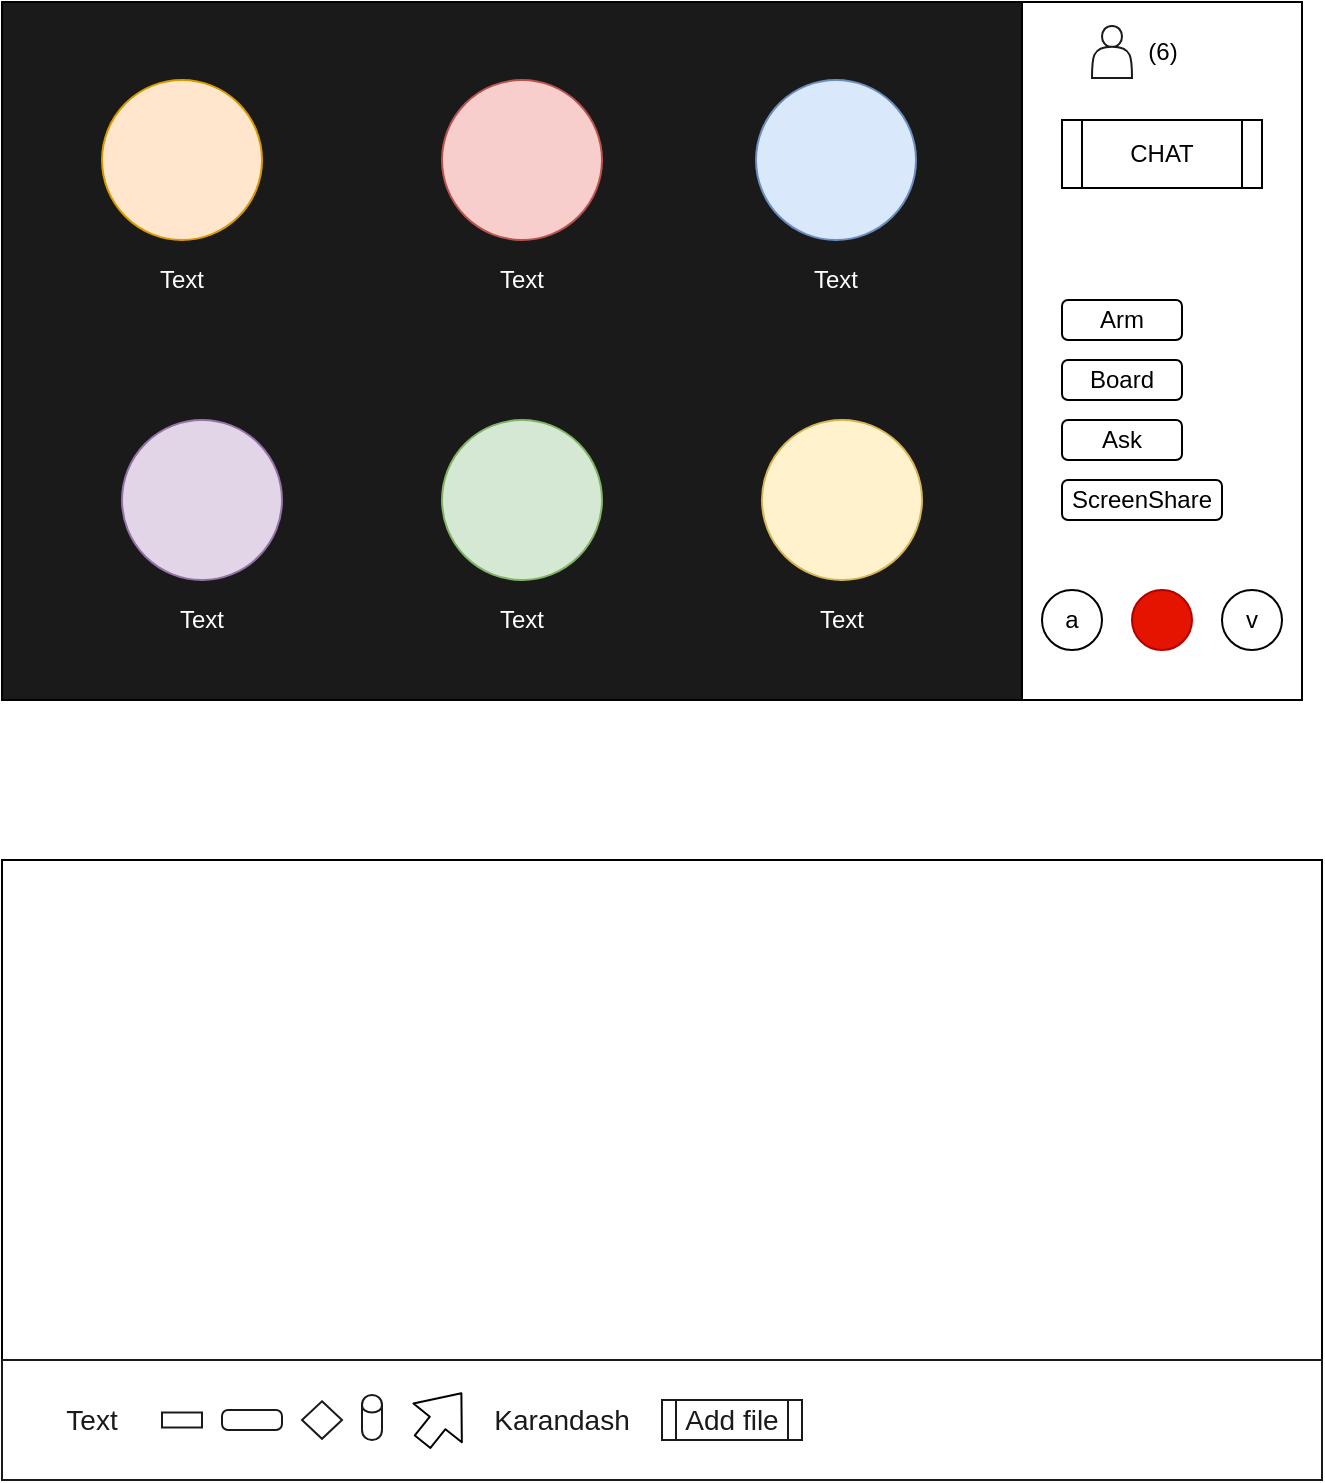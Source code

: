 <mxfile version="13.1.3">
    <diagram id="6hGFLwfOUW9BJ-s0fimq" name="Page-1">
        <mxGraphModel dx="2132" dy="1558" grid="1" gridSize="10" guides="1" tooltips="1" connect="1" arrows="1" fold="1" page="1" pageScale="1" pageWidth="827" pageHeight="1169" math="0" shadow="0">
            <root>
                <mxCell id="0"/>
                <mxCell id="1" parent="0"/>
                <mxCell id="4" value="Help" style="text;html=1;align=center;verticalAlign=middle;whiteSpace=wrap;rounded=0;fontColor=#FFFFFF;" vertex="1" parent="1">
                    <mxGeometry x="-380" y="-1154" width="60" height="30" as="geometry"/>
                </mxCell>
                <mxCell id="8" value="" style="rounded=0;whiteSpace=wrap;html=1;fillColor=#1A1A1A;" vertex="1" parent="1">
                    <mxGeometry x="-830" y="-1169" width="650" height="349" as="geometry"/>
                </mxCell>
                <mxCell id="23" style="edgeStyle=orthogonalEdgeStyle;rounded=0;orthogonalLoop=1;jettySize=auto;html=1;exitX=0.5;exitY=1;exitDx=0;exitDy=0;fontColor=#FFFFFF;" edge="1" parent="1" source="8" target="8">
                    <mxGeometry relative="1" as="geometry"/>
                </mxCell>
                <mxCell id="24" value="" style="rounded=0;whiteSpace=wrap;html=1;strokeColor=#1A1A1A;fillColor=#1A1A1A;fontColor=#FFFFFF;" vertex="1" parent="1">
                    <mxGeometry x="-600" y="-930" width="120" height="60" as="geometry"/>
                </mxCell>
                <mxCell id="26" value="" style="rounded=0;whiteSpace=wrap;html=1;" vertex="1" parent="1">
                    <mxGeometry x="-320" y="-1169" width="140" height="349" as="geometry"/>
                </mxCell>
                <mxCell id="27" value="" style="ellipse;whiteSpace=wrap;html=1;aspect=fixed;fillColor=#ffe6cc;strokeColor=#d79b00;" vertex="1" parent="1">
                    <mxGeometry x="-780" y="-1130" width="80" height="80" as="geometry"/>
                </mxCell>
                <mxCell id="28" value="Text" style="text;html=1;strokeColor=none;fillColor=none;align=center;verticalAlign=middle;whiteSpace=wrap;rounded=0;fontColor=#FFFFFF;" vertex="1" parent="1">
                    <mxGeometry x="-760" y="-1040" width="40" height="20" as="geometry"/>
                </mxCell>
                <mxCell id="29" value="" style="ellipse;whiteSpace=wrap;html=1;aspect=fixed;strokeColor=#b85450;fillColor=#f8cecc;" vertex="1" parent="1">
                    <mxGeometry x="-610" y="-1130" width="80" height="80" as="geometry"/>
                </mxCell>
                <mxCell id="30" value="Text" style="text;html=1;strokeColor=none;fillColor=none;align=center;verticalAlign=middle;whiteSpace=wrap;rounded=0;fontColor=#FFFFFF;" vertex="1" parent="1">
                    <mxGeometry x="-590" y="-1040" width="40" height="20" as="geometry"/>
                </mxCell>
                <mxCell id="31" value="" style="ellipse;whiteSpace=wrap;html=1;aspect=fixed;strokeColor=#6c8ebf;fillColor=#dae8fc;" vertex="1" parent="1">
                    <mxGeometry x="-453" y="-1130" width="80" height="80" as="geometry"/>
                </mxCell>
                <mxCell id="32" value="Text" style="text;html=1;strokeColor=none;fillColor=none;align=center;verticalAlign=middle;whiteSpace=wrap;rounded=0;fontColor=#FFFFFF;" vertex="1" parent="1">
                    <mxGeometry x="-433" y="-1040" width="40" height="20" as="geometry"/>
                </mxCell>
                <mxCell id="33" value="" style="ellipse;whiteSpace=wrap;html=1;aspect=fixed;strokeColor=#9673a6;fillColor=#e1d5e7;" vertex="1" parent="1">
                    <mxGeometry x="-770" y="-960" width="80" height="80" as="geometry"/>
                </mxCell>
                <mxCell id="34" value="Text" style="text;html=1;strokeColor=none;fillColor=none;align=center;verticalAlign=middle;whiteSpace=wrap;rounded=0;fontColor=#FFFFFF;" vertex="1" parent="1">
                    <mxGeometry x="-750" y="-870" width="40" height="20" as="geometry"/>
                </mxCell>
                <mxCell id="35" value="" style="ellipse;whiteSpace=wrap;html=1;aspect=fixed;strokeColor=#82b366;fillColor=#d5e8d4;" vertex="1" parent="1">
                    <mxGeometry x="-610" y="-960" width="80" height="80" as="geometry"/>
                </mxCell>
                <mxCell id="36" value="Text" style="text;html=1;strokeColor=none;fillColor=none;align=center;verticalAlign=middle;whiteSpace=wrap;rounded=0;fontColor=#FFFFFF;" vertex="1" parent="1">
                    <mxGeometry x="-590" y="-870" width="40" height="20" as="geometry"/>
                </mxCell>
                <mxCell id="37" value="" style="ellipse;whiteSpace=wrap;html=1;aspect=fixed;strokeColor=#d6b656;fillColor=#fff2cc;" vertex="1" parent="1">
                    <mxGeometry x="-450" y="-960" width="80" height="80" as="geometry"/>
                </mxCell>
                <mxCell id="38" value="Text" style="text;html=1;strokeColor=none;fillColor=none;align=center;verticalAlign=middle;whiteSpace=wrap;rounded=0;fontColor=#FFFFFF;" vertex="1" parent="1">
                    <mxGeometry x="-430" y="-870" width="40" height="20" as="geometry"/>
                </mxCell>
                <mxCell id="39" value="" style="ellipse;whiteSpace=wrap;html=1;aspect=fixed;strokeColor=#B20000;fillColor=#e51400;fontColor=#ffffff;" vertex="1" parent="1">
                    <mxGeometry x="-265" y="-875" width="30" height="30" as="geometry"/>
                </mxCell>
                <mxCell id="40" value="a" style="ellipse;whiteSpace=wrap;html=1;aspect=fixed;" vertex="1" parent="1">
                    <mxGeometry x="-310" y="-875" width="30" height="30" as="geometry"/>
                </mxCell>
                <mxCell id="41" value="v" style="ellipse;whiteSpace=wrap;html=1;aspect=fixed;" vertex="1" parent="1">
                    <mxGeometry x="-220" y="-875" width="30" height="30" as="geometry"/>
                </mxCell>
                <mxCell id="42" value="Ask" style="rounded=1;whiteSpace=wrap;html=1;" vertex="1" parent="1">
                    <mxGeometry x="-300" y="-960" width="60" height="20" as="geometry"/>
                </mxCell>
                <mxCell id="43" value="Board" style="rounded=1;whiteSpace=wrap;html=1;" vertex="1" parent="1">
                    <mxGeometry x="-300" y="-990" width="60" height="20" as="geometry"/>
                </mxCell>
                <mxCell id="44" value="Arm" style="rounded=1;whiteSpace=wrap;html=1;" vertex="1" parent="1">
                    <mxGeometry x="-300" y="-1020" width="60" height="20" as="geometry"/>
                </mxCell>
                <mxCell id="46" value="CHAT" style="shape=process;whiteSpace=wrap;html=1;backgroundOutline=1;" vertex="1" parent="1">
                    <mxGeometry x="-300" y="-1110" width="100" height="34" as="geometry"/>
                </mxCell>
                <mxCell id="52" value="(6)" style="text;html=1;align=center;verticalAlign=middle;whiteSpace=wrap;rounded=0;" vertex="1" parent="1">
                    <mxGeometry x="-277.5" y="-1166" width="55" height="44" as="geometry"/>
                </mxCell>
                <mxCell id="55" value="" style="rounded=0;whiteSpace=wrap;html=1;" vertex="1" parent="1">
                    <mxGeometry x="-830" y="-740" width="660" height="310" as="geometry"/>
                </mxCell>
                <mxCell id="56" value="ScreenShare" style="rounded=1;whiteSpace=wrap;html=1;" vertex="1" parent="1">
                    <mxGeometry x="-300" y="-930" width="80" height="20" as="geometry"/>
                </mxCell>
                <mxCell id="59" value="" style="rounded=0;whiteSpace=wrap;html=1;strokeColor=#1A1A1A;fillColor=none;fontColor=#1A1A1A;" vertex="1" parent="1">
                    <mxGeometry x="-830" y="-490" width="660" height="60" as="geometry"/>
                </mxCell>
                <mxCell id="60" value="Text" style="text;html=1;strokeColor=none;fillColor=none;align=center;verticalAlign=middle;whiteSpace=wrap;rounded=0;fontColor=#1A1A1A;fontSize=14;" vertex="1" parent="1">
                    <mxGeometry x="-820" y="-475" width="70" height="30" as="geometry"/>
                </mxCell>
                <mxCell id="61" value="" style="rounded=0;whiteSpace=wrap;html=1;strokeColor=#1A1A1A;fillColor=none;fontSize=14;fontColor=#1A1A1A;" vertex="1" parent="1">
                    <mxGeometry x="-750" y="-463.75" width="20" height="7.5" as="geometry"/>
                </mxCell>
                <mxCell id="62" value="" style="rounded=1;whiteSpace=wrap;html=1;strokeColor=#1A1A1A;fillColor=none;fontSize=14;fontColor=#1A1A1A;arcSize=30;" vertex="1" parent="1">
                    <mxGeometry x="-720" y="-465" width="30" height="10" as="geometry"/>
                </mxCell>
                <mxCell id="63" value="" style="rhombus;whiteSpace=wrap;html=1;strokeColor=#1A1A1A;fillColor=none;fontSize=14;fontColor=#1A1A1A;" vertex="1" parent="1">
                    <mxGeometry x="-680" y="-469.37" width="20" height="18.75" as="geometry"/>
                </mxCell>
                <mxCell id="64" value="" style="shape=cylinder;whiteSpace=wrap;html=1;boundedLbl=1;backgroundOutline=1;strokeColor=#1A1A1A;fillColor=none;fontSize=14;fontColor=#1A1A1A;" vertex="1" parent="1">
                    <mxGeometry x="-650" y="-472.5" width="10" height="22.5" as="geometry"/>
                </mxCell>
                <mxCell id="65" value="" style="shape=flexArrow;endArrow=classic;html=1;fontSize=14;fontColor=#1A1A1A;" edge="1" parent="1">
                    <mxGeometry width="50" height="50" relative="1" as="geometry">
                        <mxPoint x="-620" y="-448.75" as="sourcePoint"/>
                        <mxPoint x="-600" y="-473.75" as="targetPoint"/>
                        <Array as="points"/>
                    </mxGeometry>
                </mxCell>
                <mxCell id="66" value="Karandash" style="text;html=1;strokeColor=none;fillColor=none;align=center;verticalAlign=middle;whiteSpace=wrap;rounded=0;fontSize=14;fontColor=#1A1A1A;" vertex="1" parent="1">
                    <mxGeometry x="-570" y="-470" width="40" height="20" as="geometry"/>
                </mxCell>
                <mxCell id="67" value="Add file" style="shape=process;whiteSpace=wrap;html=1;backgroundOutline=1;strokeColor=#1A1A1A;fillColor=none;fontSize=14;fontColor=#1A1A1A;" vertex="1" parent="1">
                    <mxGeometry x="-500" y="-470" width="70" height="20" as="geometry"/>
                </mxCell>
                <mxCell id="68" value="" style="shape=actor;whiteSpace=wrap;html=1;strokeColor=#1A1A1A;fillColor=none;fontSize=14;fontColor=#1A1A1A;" vertex="1" parent="1">
                    <mxGeometry x="-285" y="-1157" width="20" height="26" as="geometry"/>
                </mxCell>
            </root>
        </mxGraphModel>
    </diagram>
</mxfile>